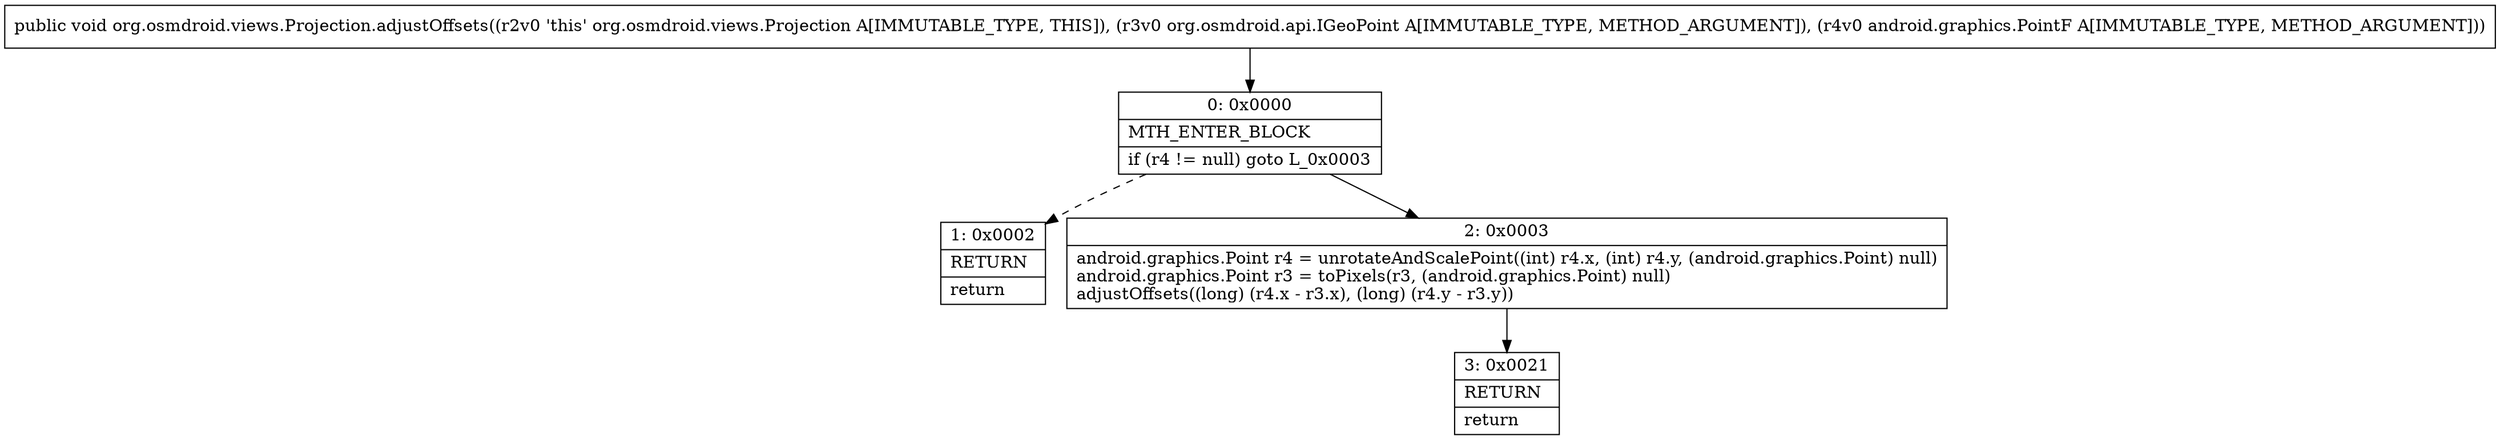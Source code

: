 digraph "CFG fororg.osmdroid.views.Projection.adjustOffsets(Lorg\/osmdroid\/api\/IGeoPoint;Landroid\/graphics\/PointF;)V" {
Node_0 [shape=record,label="{0\:\ 0x0000|MTH_ENTER_BLOCK\l|if (r4 != null) goto L_0x0003\l}"];
Node_1 [shape=record,label="{1\:\ 0x0002|RETURN\l|return\l}"];
Node_2 [shape=record,label="{2\:\ 0x0003|android.graphics.Point r4 = unrotateAndScalePoint((int) r4.x, (int) r4.y, (android.graphics.Point) null)\landroid.graphics.Point r3 = toPixels(r3, (android.graphics.Point) null)\ladjustOffsets((long) (r4.x \- r3.x), (long) (r4.y \- r3.y))\l}"];
Node_3 [shape=record,label="{3\:\ 0x0021|RETURN\l|return\l}"];
MethodNode[shape=record,label="{public void org.osmdroid.views.Projection.adjustOffsets((r2v0 'this' org.osmdroid.views.Projection A[IMMUTABLE_TYPE, THIS]), (r3v0 org.osmdroid.api.IGeoPoint A[IMMUTABLE_TYPE, METHOD_ARGUMENT]), (r4v0 android.graphics.PointF A[IMMUTABLE_TYPE, METHOD_ARGUMENT])) }"];
MethodNode -> Node_0;
Node_0 -> Node_1[style=dashed];
Node_0 -> Node_2;
Node_2 -> Node_3;
}

